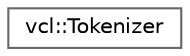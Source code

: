 digraph "Graphical Class Hierarchy"
{
 // LATEX_PDF_SIZE
  bgcolor="transparent";
  edge [fontname=Helvetica,fontsize=10,labelfontname=Helvetica,labelfontsize=10];
  node [fontname=Helvetica,fontsize=10,shape=box,height=0.2,width=0.4];
  rankdir="LR";
  Node0 [label="vcl::Tokenizer",height=0.2,width=0.4,color="grey40", fillcolor="white", style="filled",URL="$classvcl_1_1Tokenizer.html",tooltip="The Tokenizer class."];
}
